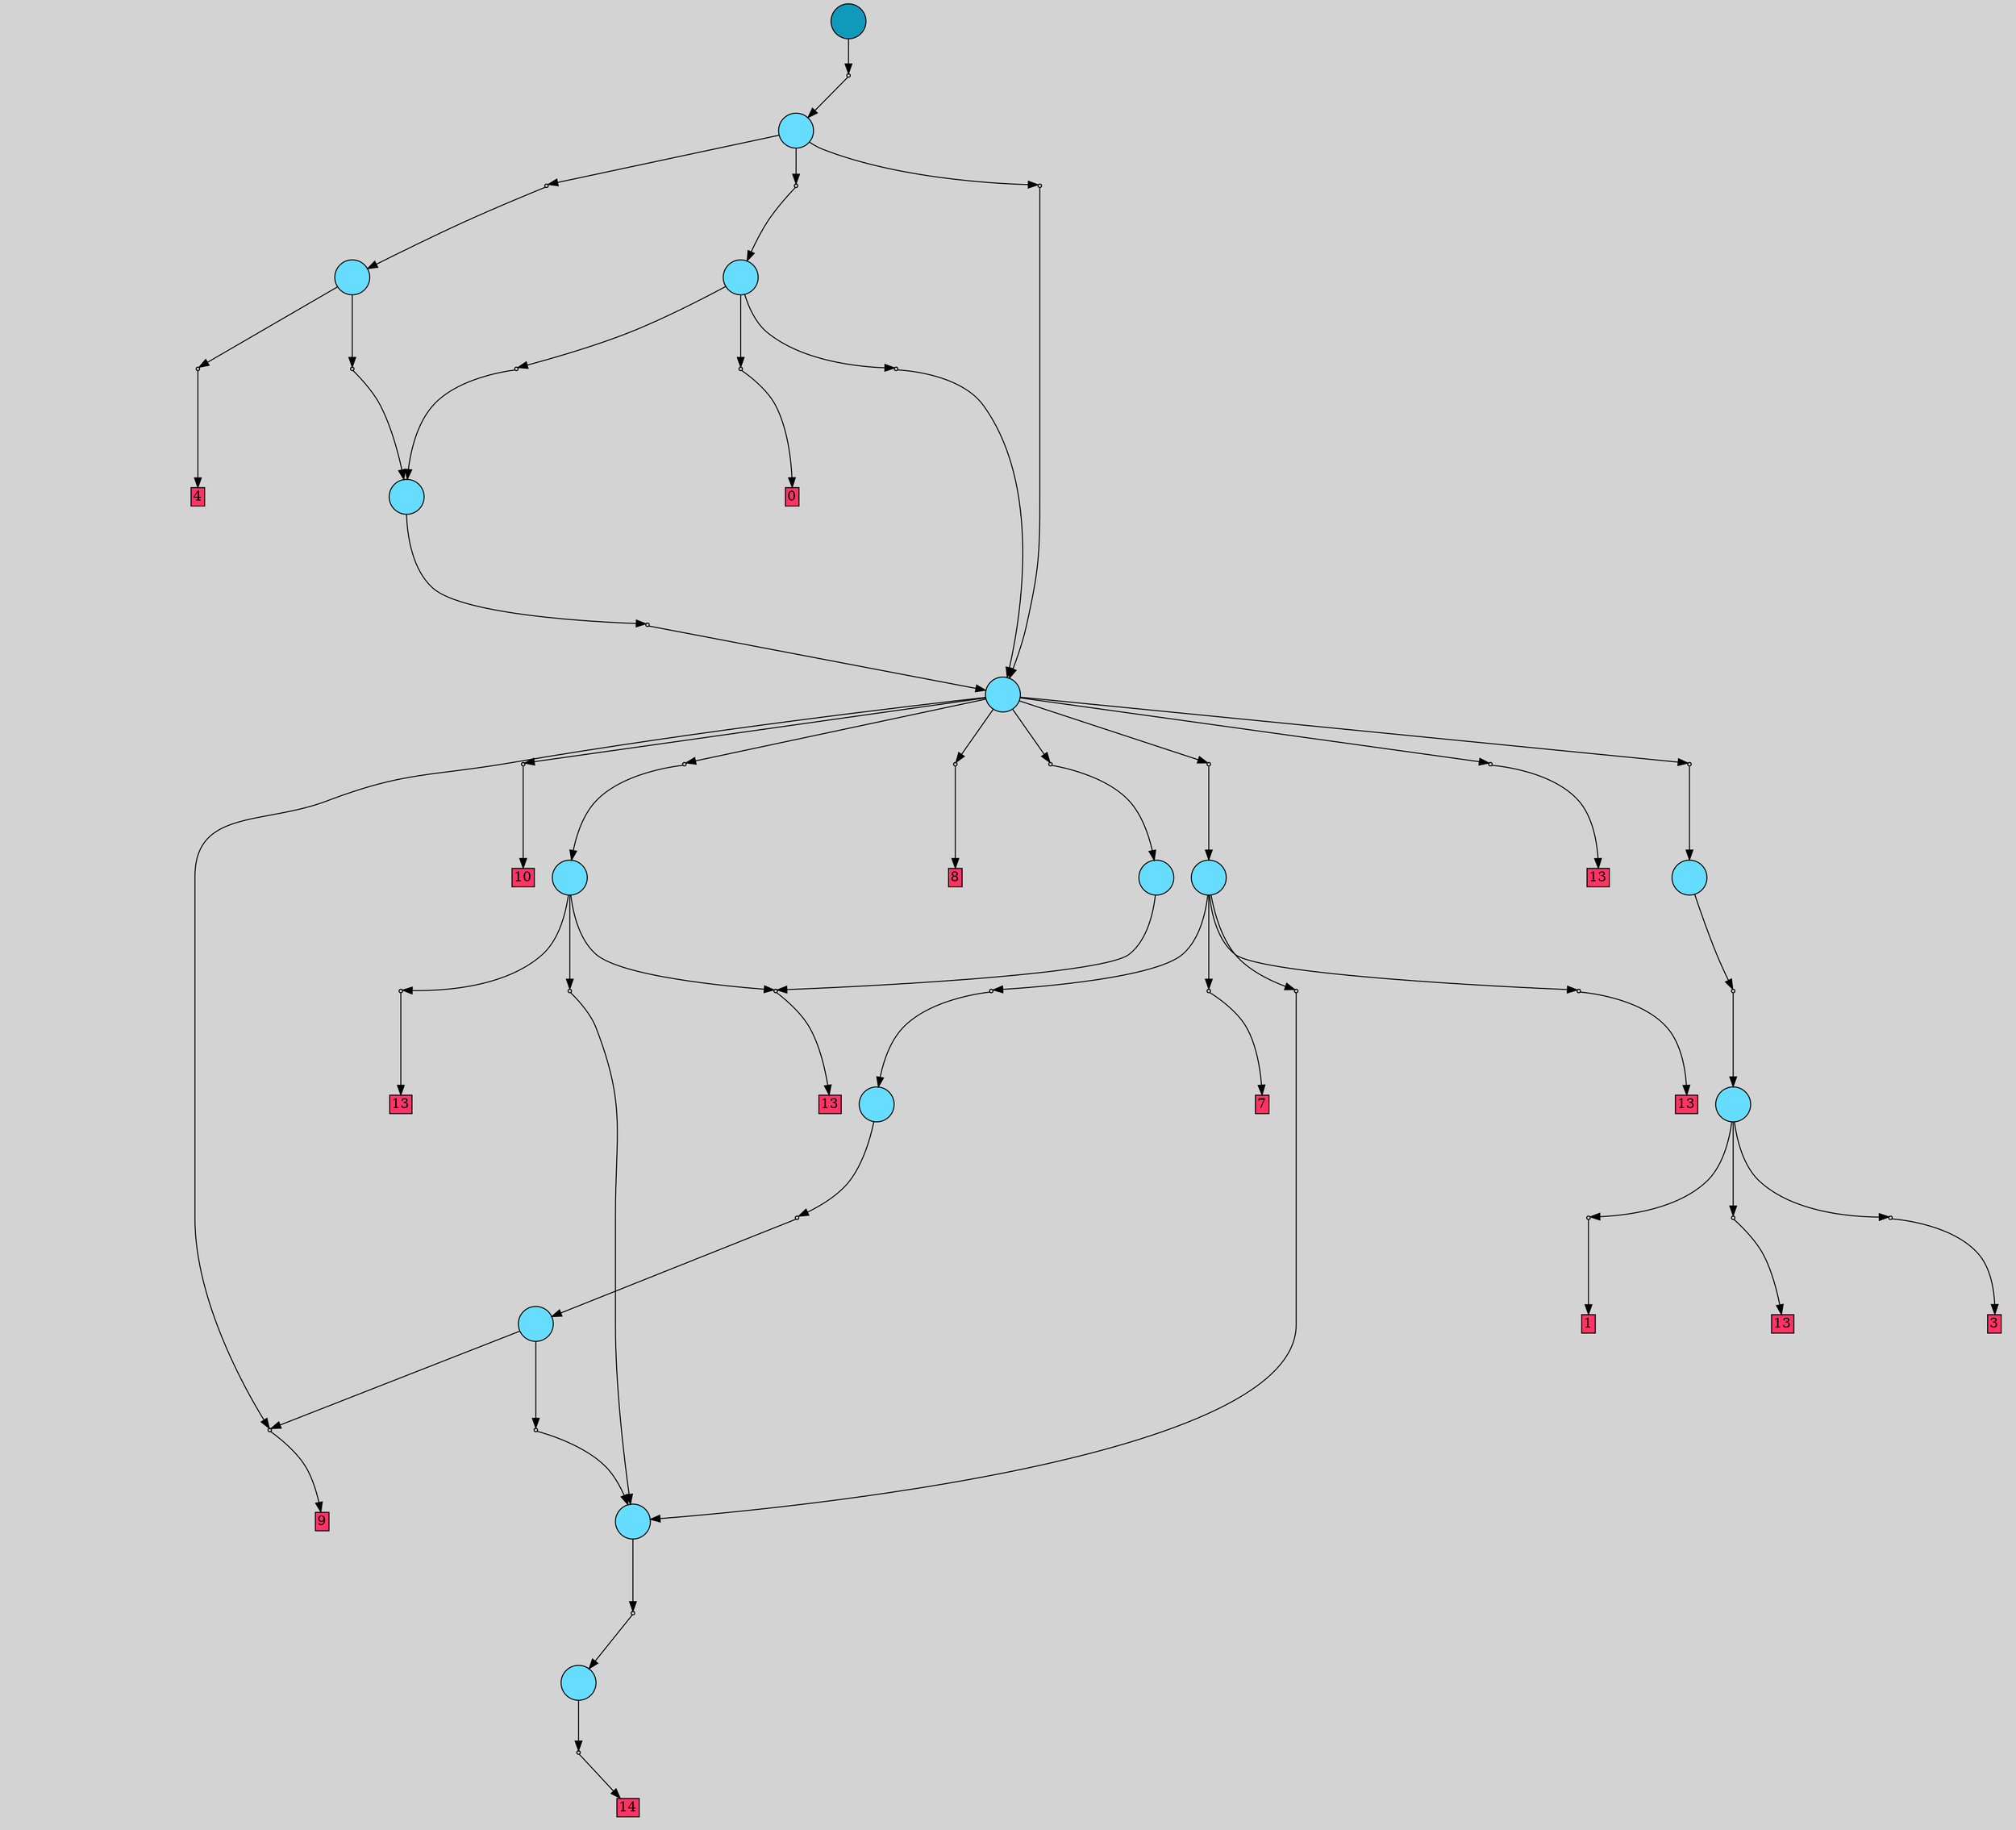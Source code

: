 digraph{
	graph[pad = "0.212, 0.055" bgcolor = lightgray]
	node[shape=circle style = filled label = ""]
		T0 [fillcolor="#66ddff"]
		T1 [fillcolor="#66ddff"]
		T2 [fillcolor="#66ddff"]
		T3 [fillcolor="#66ddff"]
		T4 [fillcolor="#66ddff"]
		T5 [fillcolor="#66ddff"]
		T6 [fillcolor="#66ddff"]
		T7 [fillcolor="#66ddff"]
		T8 [fillcolor="#66ddff"]
		T9 [fillcolor="#66ddff"]
		T10 [fillcolor="#66ddff"]
		T11 [fillcolor="#66ddff"]
		T12 [fillcolor="#66ddff"]
		T13 [fillcolor="#66ddff"]
		T14 [fillcolor="#1199bb"]
		P0 [fillcolor="#cccccc" shape=point] //
		I0 [shape=box style=invis label="6|0&1|368#0|368&#92;n0|0&0|640#0|696&#92;n"]
		P0 -> I0[style=invis]
		A0 [fillcolor="#ff3366" shape=box margin=0.03 width=0 height=0 label="14"]
		T0 -> P0 -> A0
		P1 [fillcolor="#cccccc" shape=point] //
		I1 [shape=box style=invis label="7|6&1|281#0|770&#92;n2|6&1|492#0|750&#92;n1|3&0|1038#1|4&#92;n7|0&0|435#1|1104&#92;n"]
		P1 -> I1[style=invis]
		T1 -> P1 -> T0
		P2 [fillcolor="#cccccc" shape=point] //
		I2 [shape=box style=invis label="3|4&1|578#1|858&#92;n4|5&0|740#1|495&#92;n7|0&0|1229#1|541&#92;n7|0&0|536#0|240&#92;n"]
		P2 -> I2[style=invis]
		A1 [fillcolor="#ff3366" shape=box margin=0.03 width=0 height=0 label="13"]
		T2 -> P2 -> A1
		P3 [fillcolor="#cccccc" shape=point] //
		I3 [shape=box style=invis label="6|1&1|1076#1|1093&#92;n3|3&1|337#0|1297&#92;n7|2&0|1075#0|1283&#92;n3|0&0|578#1|1323&#92;n"]
		P3 -> I3[style=invis]
		A2 [fillcolor="#ff3366" shape=box margin=0.03 width=0 height=0 label="13"]
		T2 -> P3 -> A2
		P4 [fillcolor="#cccccc" shape=point] //
		I4 [shape=box style=invis label="7|4&1|1026#0|1055&#92;n1|5&1|1180#1|1266&#92;n0|0&0|60#0|277&#92;n2|4&0|1168#1|214&#92;n4|0&0|372#1|617&#92;n"]
		P4 -> I4[style=invis]
		T2 -> P4 -> T1
		P5 [fillcolor="#cccccc" shape=point] //
		I5 [shape=box style=invis label="5|0&0|160#0|996&#92;n0|6&0|960#1|94&#92;n1|4&0|710#0|1256&#92;n1|5&1|1180#1|1266&#92;n0|0&0|60#0|277&#92;n2|4&0|1168#1|214&#92;n4|0&0|372#1|617&#92;n"]
		P5 -> I5[style=invis]
		T3 -> P5 -> T1
		P6 [fillcolor="#cccccc" shape=point] //
		I6 [shape=box style=invis label="1|0&1|289#1|854&#92;n3|0&0|1016#1|1289&#92;n"]
		P6 -> I6[style=invis]
		A3 [fillcolor="#ff3366" shape=box margin=0.03 width=0 height=0 label="9"]
		T3 -> P6 -> A3
		P7 [fillcolor="#cccccc" shape=point] //
		I7 [shape=box style=invis label="4|0&1|325#1|977&#92;n"]
		P7 -> I7[style=invis]
		A4 [fillcolor="#ff3366" shape=box margin=0.03 width=0 height=0 label="13"]
		T4 -> P7 -> A4
		P8 [fillcolor="#cccccc" shape=point] //
		I8 [shape=box style=invis label="3|4&1|1278#1|312&#92;n5|6&1|907#0|882&#92;n7|7&1|1016#1|152&#92;n1|2&0|1118#0|591&#92;n4|7&1|725#0|894&#92;n4|6&0|1199#1|1095&#92;n1|3&0|644#0|1186&#92;n2|1&0|687#0|406&#92;n2|0&0|737#0|1051&#92;n"]
		P8 -> I8[style=invis]
		A5 [fillcolor="#ff3366" shape=box margin=0.03 width=0 height=0 label="3"]
		T4 -> P8 -> A5
		P9 [fillcolor="#cccccc" shape=point] //
		I9 [shape=box style=invis label="1|5&1|1146#1|476&#92;n6|3&0|997#1|398&#92;n4|4&1|878#1|529&#92;n0|6&0|716#0|1299&#92;n7|0&0|366#0|666&#92;n"]
		P9 -> I9[style=invis]
		A6 [fillcolor="#ff3366" shape=box margin=0.03 width=0 height=0 label="1"]
		T4 -> P9 -> A6
		T5 -> P3
		P10 [fillcolor="#cccccc" shape=point] //
		I10 [shape=box style=invis label="0|1&0|946#0|698&#92;n1|1&0|897#1|342&#92;n3|0&0|1185#0|611&#92;n"]
		P10 -> I10[style=invis]
		T6 -> P10 -> T3
		P11 [fillcolor="#cccccc" shape=point] //
		I11 [shape=box style=invis label="6|1&1|829#1|1093&#92;n3|3&1|337#0|1297&#92;n7|2&0|1075#0|144&#92;n3|0&0|578#1|1323&#92;n"]
		P11 -> I11[style=invis]
		T7 -> P11 -> T4
		P12 [fillcolor="#cccccc" shape=point] //
		I12 [shape=box style=invis label="5|0&0|160#0|996&#92;n7|3&1|874#1|831&#92;n2|4&0|1168#1|214&#92;n2|5&0|675#0|147&#92;n0|0&0|60#0|277&#92;n4|4&1|93#0|552&#92;n2|3&0|4#1|177&#92;n2|0&1|734#0|755&#92;n"]
		P12 -> I12[style=invis]
		A7 [fillcolor="#ff3366" shape=box margin=0.03 width=0 height=0 label="7"]
		T8 -> P12 -> A7
		P13 [fillcolor="#cccccc" shape=point] //
		I13 [shape=box style=invis label="0|5&0|932#0|1228&#92;n0|3&1|338#1|1271&#92;n1|0&0|253#0|91&#92;n5|0&0|160#0|996&#92;n5|6&0|1286#1|1324&#92;n1|4&0|710#0|1256&#92;n1|5&1|1180#1|1266&#92;n0|0&0|60#0|277&#92;n2|4&0|1168#1|214&#92;n4|0&0|372#1|617&#92;n"]
		P13 -> I13[style=invis]
		T8 -> P13 -> T6
		P14 [fillcolor="#cccccc" shape=point] //
		I14 [shape=box style=invis label="5|0&0|160#0|996&#92;n0|6&0|960#1|94&#92;n1|4&0|710#0|1256&#92;n1|5&1|1180#1|1266&#92;n0|0&0|60#0|277&#92;n2|4&0|1168#1|214&#92;n4|0&0|372#1|617&#92;n"]
		P14 -> I14[style=invis]
		T8 -> P14 -> T1
		P15 [fillcolor="#cccccc" shape=point] //
		I15 [shape=box style=invis label="6|1&1|1076#1|1093&#92;n3|3&1|337#0|1297&#92;n7|2&0|1075#0|1283&#92;n3|0&0|578#1|1323&#92;n"]
		P15 -> I15[style=invis]
		A8 [fillcolor="#ff3366" shape=box margin=0.03 width=0 height=0 label="13"]
		T8 -> P15 -> A8
		P16 [fillcolor="#cccccc" shape=point] //
		I16 [shape=box style=invis label="6|4&1|688#0|1188&#92;n3|5&1|1121#0|532&#92;n3|0&0|1325#1|1323&#92;n"]
		P16 -> I16[style=invis]
		T9 -> P16 -> T2
		P17 [fillcolor="#cccccc" shape=point] //
		I17 [shape=box style=invis label="5|1&1|1343#1|450&#92;n7|5&1|1002#1|79&#92;n5|6&0|821#1|440&#92;n5|6&0|1286#1|1324&#92;n7|3&1|874#1|260&#92;n1|4&0|710#0|153&#92;n2|5&0|819#0|147&#92;n0|0&0|60#0|277&#92;n2|4&0|1168#1|214&#92;n4|0&0|372#1|617&#92;n"]
		P17 -> I17[style=invis]
		A9 [fillcolor="#ff3366" shape=box margin=0.03 width=0 height=0 label="10"]
		T9 -> P17 -> A9
		P18 [fillcolor="#cccccc" shape=point] //
		I18 [shape=box style=invis label="5|2&1|727#1|1186&#92;n7|6&0|466#1|799&#92;n1|4&0|270#1|441&#92;n1|5&1|822#0|916&#92;n1|0&1|138#0|45&#92;n"]
		P18 -> I18[style=invis]
		A10 [fillcolor="#ff3366" shape=box margin=0.03 width=0 height=0 label="8"]
		T9 -> P18 -> A10
		P19 [fillcolor="#cccccc" shape=point] //
		I19 [shape=box style=invis label="7|7&0|36#1|1087&#92;n7|5&1|373#0|201&#92;n1|1&0|237#1|153&#92;n3|5&1|948#1|986&#92;n4|0&0|1309#0|913&#92;n1|5&1|784#0|784&#92;n3|0&0|271#0|869&#92;n"]
		P19 -> I19[style=invis]
		T9 -> P19 -> T8
		P20 [fillcolor="#cccccc" shape=point] //
		I20 [shape=box style=invis label="6|1&1|1076#1|1093&#92;n0|3&0|65#1|301&#92;n4|7&0|395#1|468&#92;n7|2&0|1075#0|1283&#92;n7|1&0|322#1|1077&#92;n3|3&0|489#0|55&#92;n7|1&1|345#1|1068&#92;n0|0&0|601#0|363&#92;n"]
		P20 -> I20[style=invis]
		A11 [fillcolor="#ff3366" shape=box margin=0.03 width=0 height=0 label="13"]
		T9 -> P20 -> A11
		P21 [fillcolor="#cccccc" shape=point] //
		I21 [shape=box style=invis label="1|0&1|833#1|208&#92;n"]
		P21 -> I21[style=invis]
		T9 -> P21 -> T7
		P22 [fillcolor="#cccccc" shape=point] //
		I22 [shape=box style=invis label="2|5&1|140#1|852&#92;n7|4&0|589#1|506&#92;n1|0&0|228#1|645&#92;n"]
		P22 -> I22[style=invis]
		T9 -> P22 -> T5
		T9 -> P6
		P23 [fillcolor="#cccccc" shape=point] //
		I23 [shape=box style=invis label="1|3&1|245#1|936&#92;n7|2&0|1075#0|1283&#92;n7|2&0|26#1|789&#92;n3|0&0|578#1|1323&#92;n"]
		P23 -> I23[style=invis]
		T10 -> P23 -> T9
		P24 [fillcolor="#cccccc" shape=point] //
		I24 [shape=box style=invis label="3|3&1|337#0|1297&#92;n7|2&0|1075#0|1283&#92;n3|0&0|578#1|1323&#92;n"]
		P24 -> I24[style=invis]
		A12 [fillcolor="#ff3366" shape=box margin=0.03 width=0 height=0 label="0"]
		T11 -> P24 -> A12
		P25 [fillcolor="#cccccc" shape=point] //
		I25 [shape=box style=invis label="6|4&1|688#0|279&#92;n2|5&1|1195#1|788&#92;n4|0&1|1023#0|821&#92;n7|2&0|1008#1|789&#92;n3|0&0|778#0|340&#92;n"]
		P25 -> I25[style=invis]
		T11 -> P25 -> T10
		P26 [fillcolor="#cccccc" shape=point] //
		I26 [shape=box style=invis label="6|1&1|343#1|449&#92;n3|3&1|337#0|1297&#92;n7|2&0|1075#0|1283&#92;n3|0&0|578#1|1323&#92;n"]
		P26 -> I26[style=invis]
		T11 -> P26 -> T9
		P27 [fillcolor="#cccccc" shape=point] //
		I27 [shape=box style=invis label="6|3&1|331#1|392&#92;n1|0&1|551#0|1267&#92;n5|7&0|280#0|1317&#92;n3|7&1|580#0|1087&#92;n2|0&1|59#1|968&#92;n3|6&0|128#1|1230&#92;n6|3&0|54#0|567&#92;n4|3&0|523#1|648&#92;n3|4&0|1127#0|1195&#92;n3|6&0|580#1|620&#92;n2|2&0|694#1|639&#92;n6|0&0|146#1|276&#92;n"]
		P27 -> I27[style=invis]
		A13 [fillcolor="#ff3366" shape=box margin=0.03 width=0 height=0 label="4"]
		T12 -> P27 -> A13
		P28 [fillcolor="#cccccc" shape=point] //
		I28 [shape=box style=invis label="6|4&1|688#0|279&#92;n2|5&1|1195#1|788&#92;n4|0&1|1023#0|821&#92;n7|2&0|1008#1|789&#92;n3|0&0|778#0|340&#92;n"]
		P28 -> I28[style=invis]
		T12 -> P28 -> T10
		P29 [fillcolor="#cccccc" shape=point] //
		I29 [shape=box style=invis label="3|7&0|552#1|883&#92;n7|5&0|961#0|1227&#92;n3|6&0|605#0|775&#92;n6|2&0|630#0|378&#92;n5|4&1|1312#0|133&#92;n2|3&0|1276#0|874&#92;n2|0&0|1235#1|700&#92;n"]
		P29 -> I29[style=invis]
		T13 -> P29 -> T12
		P30 [fillcolor="#cccccc" shape=point] //
		I30 [shape=box style=invis label="1|4&0|581#1|181&#92;n0|2&1|583#0|268&#92;n6|3&0|786#1|1098&#92;n1|5&1|264#1|697&#92;n1|3&0|427#0|1061&#92;n4|0&0|643#1|1332&#92;n"]
		P30 -> I30[style=invis]
		T13 -> P30 -> T11
		P31 [fillcolor="#cccccc" shape=point] //
		I31 [shape=box style=invis label="1|3&1|245#1|936&#92;n7|2&0|1075#0|1283&#92;n7|2&0|26#1|789&#92;n3|0&0|578#1|1323&#92;n"]
		P31 -> I31[style=invis]
		T13 -> P31 -> T9
		P32 [fillcolor="#cccccc" shape=point] //
		I32 [shape=box style=invis label="6|7&0|842#1|276&#92;n4|0&0|599#1|415&#92;n"]
		P32 -> I32[style=invis]
		T14 -> P32 -> T13
		{ rank= same T14 }
}
